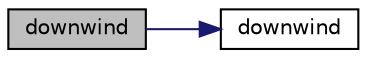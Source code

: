 digraph "downwind"
{
  bgcolor="transparent";
  edge [fontname="Helvetica",fontsize="10",labelfontname="Helvetica",labelfontsize="10"];
  node [fontname="Helvetica",fontsize="10",shape=record];
  rankdir="LR";
  Node1 [label="downwind",height=0.2,width=0.4,color="black", fillcolor="grey75", style="filled", fontcolor="black"];
  Node1 -> Node2 [color="midnightblue",fontsize="10",style="solid",fontname="Helvetica"];
  Node2 [label="downwind",height=0.2,width=0.4,color="black",URL="$a00576.html#a729c8150957f291dc81db6a6f36904a9",tooltip="Construct from faceFlux. "];
}
